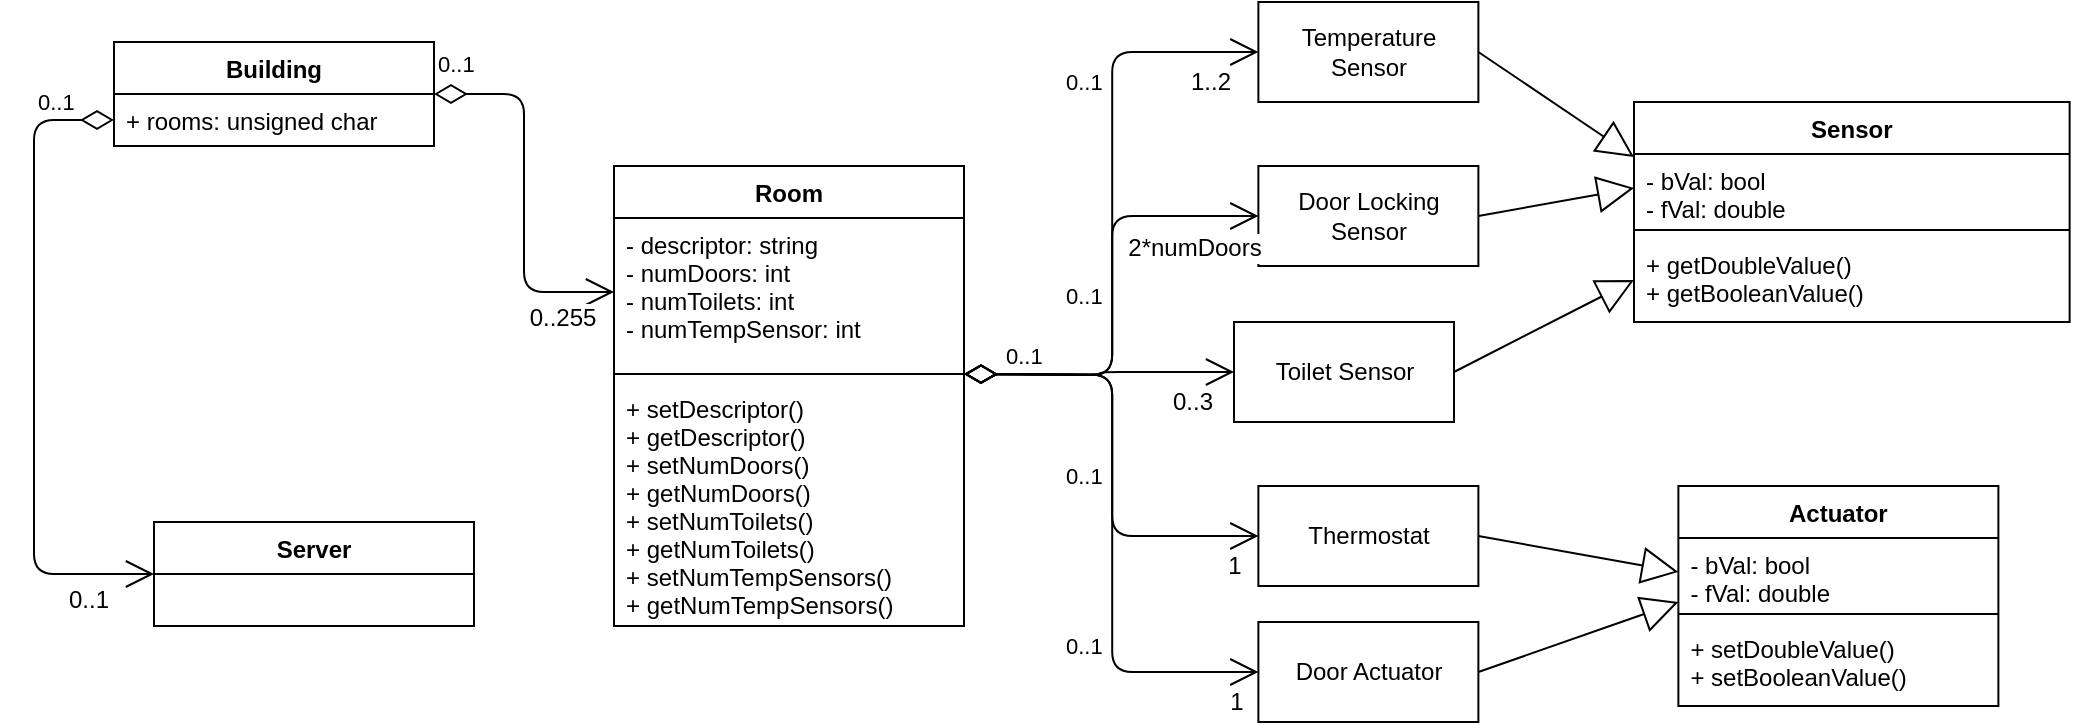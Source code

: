 <mxfile version="12.9.3" type="device"><diagram id="3Pt5scajPjNzUHkOrpBH" name="Page-1"><mxGraphModel dx="980" dy="719" grid="1" gridSize="10" guides="1" tooltips="1" connect="1" arrows="1" fold="1" page="1" pageScale="1" pageWidth="1169" pageHeight="827" math="0" shadow="0"><root><mxCell id="0"/><mxCell id="1" parent="0"/><mxCell id="AfueZ1ysDypsQj0NQMHV-8" value="Temperature&lt;br&gt;Sensor" style="html=1;" parent="1" vertex="1"><mxGeometry x="732.19" y="320" width="110" height="50" as="geometry"/></mxCell><mxCell id="AfueZ1ysDypsQj0NQMHV-13" value="Door Locking&lt;br&gt;Sensor" style="html=1;" parent="1" vertex="1"><mxGeometry x="732.19" y="402" width="110" height="50" as="geometry"/></mxCell><mxCell id="AfueZ1ysDypsQj0NQMHV-15" value="0..1" style="endArrow=open;html=1;endSize=12;startArrow=diamondThin;startSize=14;startFill=0;edgeStyle=orthogonalEdgeStyle;align=left;verticalAlign=bottom;entryX=0;entryY=0.5;entryDx=0;entryDy=0;exitX=1;exitY=0.5;exitDx=0;exitDy=0;" parent="1" target="AfueZ1ysDypsQj0NQMHV-8" edge="1"><mxGeometry x="0.375" y="25" relative="1" as="geometry"><mxPoint x="585.0" y="506" as="sourcePoint"/><mxPoint x="660" y="610" as="targetPoint"/><mxPoint as="offset"/></mxGeometry></mxCell><mxCell id="AfueZ1ysDypsQj0NQMHV-16" value="1..2" style="text;html=1;resizable=0;points=[];align=center;verticalAlign=middle;labelBackgroundColor=#ffffff;" parent="AfueZ1ysDypsQj0NQMHV-15" vertex="1" connectable="0"><mxGeometry x="0.903" y="-3" relative="1" as="geometry"><mxPoint x="-9.33" y="12" as="offset"/></mxGeometry></mxCell><mxCell id="AfueZ1ysDypsQj0NQMHV-17" value="" style="endArrow=block;endSize=16;endFill=0;html=1;entryX=0;entryY=0.25;entryDx=0;entryDy=0;exitX=1;exitY=0.5;exitDx=0;exitDy=0;" parent="1" source="AfueZ1ysDypsQj0NQMHV-8" target="AfueZ1ysDypsQj0NQMHV-9" edge="1"><mxGeometry x="0.058" y="-8" width="160" relative="1" as="geometry"><mxPoint x="612.19" y="620" as="sourcePoint"/><mxPoint x="772.19" y="620" as="targetPoint"/><mxPoint as="offset"/></mxGeometry></mxCell><mxCell id="AfueZ1ysDypsQj0NQMHV-18" value="" style="endArrow=block;endSize=16;endFill=0;html=1;entryX=0;entryY=0.5;entryDx=0;entryDy=0;exitX=1;exitY=0.5;exitDx=0;exitDy=0;" parent="1" source="AfueZ1ysDypsQj0NQMHV-13" target="AfueZ1ysDypsQj0NQMHV-10" edge="1"><mxGeometry x="0.058" y="-8" width="160" relative="1" as="geometry"><mxPoint x="862.19" y="550" as="sourcePoint"/><mxPoint x="972.19" y="444.0" as="targetPoint"/><mxPoint as="offset"/></mxGeometry></mxCell><mxCell id="s8RaV9ek4FCz3kDoMfTA-5" value="Thermostat" style="html=1;" parent="1" vertex="1"><mxGeometry x="732.19" y="562" width="110" height="50" as="geometry"/></mxCell><mxCell id="s8RaV9ek4FCz3kDoMfTA-6" value="Toilet Sensor" style="html=1;" parent="1" vertex="1"><mxGeometry x="720" y="480" width="110" height="50" as="geometry"/></mxCell><mxCell id="s8RaV9ek4FCz3kDoMfTA-7" value="" style="endArrow=block;endSize=16;endFill=0;html=1;entryX=0;entryY=0.5;entryDx=0;entryDy=0;exitX=1;exitY=0.5;exitDx=0;exitDy=0;" parent="1" source="s8RaV9ek4FCz3kDoMfTA-6" target="AfueZ1ysDypsQj0NQMHV-12" edge="1"><mxGeometry x="0.058" y="-8" width="160" relative="1" as="geometry"><mxPoint x="852.19" y="441" as="sourcePoint"/><mxPoint x="952.19" y="403" as="targetPoint"/><mxPoint as="offset"/></mxGeometry></mxCell><mxCell id="s8RaV9ek4FCz3kDoMfTA-8" value="" style="endArrow=block;endSize=16;endFill=0;html=1;entryX=0;entryY=0.5;entryDx=0;entryDy=0;exitX=1;exitY=0.5;exitDx=0;exitDy=0;" parent="1" source="s8RaV9ek4FCz3kDoMfTA-5" target="s8RaV9ek4FCz3kDoMfTA-2" edge="1"><mxGeometry x="0.058" y="-8" width="160" relative="1" as="geometry"><mxPoint x="862.19" y="451" as="sourcePoint"/><mxPoint x="962.19" y="413" as="targetPoint"/><mxPoint as="offset"/></mxGeometry></mxCell><mxCell id="WENLsrXnCyXyM0bJ2roN-1" value="Door Actuator" style="html=1;" parent="1" vertex="1"><mxGeometry x="732.19" y="630" width="110" height="50" as="geometry"/></mxCell><mxCell id="WENLsrXnCyXyM0bJ2roN-2" value="" style="endArrow=block;endSize=16;endFill=0;html=1;exitX=1;exitY=0.5;exitDx=0;exitDy=0;" parent="1" source="WENLsrXnCyXyM0bJ2roN-1" edge="1"><mxGeometry x="0.058" y="-8" width="160" relative="1" as="geometry"><mxPoint x="852.19" y="650" as="sourcePoint"/><mxPoint x="942.19" y="620" as="targetPoint"/><mxPoint as="offset"/></mxGeometry></mxCell><mxCell id="WENLsrXnCyXyM0bJ2roN-3" value="0..1" style="endArrow=open;html=1;endSize=12;startArrow=diamondThin;startSize=14;startFill=0;edgeStyle=orthogonalEdgeStyle;align=left;verticalAlign=bottom;exitX=1;exitY=0.5;exitDx=0;exitDy=0;entryX=0;entryY=0.5;entryDx=0;entryDy=0;" parent="1" target="AfueZ1ysDypsQj0NQMHV-13" edge="1"><mxGeometry x="-0.072" y="25" relative="1" as="geometry"><mxPoint x="585.0" y="506" as="sourcePoint"/><mxPoint x="690" y="345" as="targetPoint"/><mxPoint as="offset"/></mxGeometry></mxCell><mxCell id="WENLsrXnCyXyM0bJ2roN-4" value="2*numDoors" style="text;html=1;resizable=0;points=[];align=center;verticalAlign=middle;labelBackgroundColor=#ffffff;" parent="WENLsrXnCyXyM0bJ2roN-3" vertex="1" connectable="0"><mxGeometry x="0.903" y="-3" relative="1" as="geometry"><mxPoint x="-21.4" y="13.0" as="offset"/></mxGeometry></mxCell><mxCell id="WENLsrXnCyXyM0bJ2roN-5" value="0..1" style="endArrow=open;html=1;endSize=12;startArrow=diamondThin;startSize=14;startFill=0;edgeStyle=orthogonalEdgeStyle;align=left;verticalAlign=bottom;entryX=0;entryY=0.5;entryDx=0;entryDy=0;exitX=1;exitY=0.5;exitDx=0;exitDy=0;" parent="1" target="s8RaV9ek4FCz3kDoMfTA-6" edge="1"><mxGeometry x="-0.722" relative="1" as="geometry"><mxPoint x="585.0" y="506" as="sourcePoint"/><mxPoint x="690" y="431" as="targetPoint"/><mxPoint as="offset"/></mxGeometry></mxCell><mxCell id="WENLsrXnCyXyM0bJ2roN-6" value="0..3" style="text;html=1;resizable=0;points=[];align=center;verticalAlign=middle;labelBackgroundColor=#ffffff;" parent="WENLsrXnCyXyM0bJ2roN-5" vertex="1" connectable="0"><mxGeometry x="0.903" y="-3" relative="1" as="geometry"><mxPoint x="-14.57" y="12" as="offset"/></mxGeometry></mxCell><mxCell id="WENLsrXnCyXyM0bJ2roN-7" value="0..1" style="endArrow=open;html=1;endSize=12;startArrow=diamondThin;startSize=14;startFill=0;edgeStyle=orthogonalEdgeStyle;align=left;verticalAlign=bottom;entryX=0;entryY=0.5;entryDx=0;entryDy=0;exitX=1;exitY=0.5;exitDx=0;exitDy=0;" parent="1" target="s8RaV9ek4FCz3kDoMfTA-5" edge="1"><mxGeometry x="0.179" y="-25" relative="1" as="geometry"><mxPoint x="585.0" y="506" as="sourcePoint"/><mxPoint x="700" y="441" as="targetPoint"/><mxPoint as="offset"/></mxGeometry></mxCell><mxCell id="WENLsrXnCyXyM0bJ2roN-8" value="1" style="text;html=1;resizable=0;points=[];align=center;verticalAlign=middle;labelBackgroundColor=#ffffff;" parent="WENLsrXnCyXyM0bJ2roN-7" vertex="1" connectable="0"><mxGeometry x="0.903" y="-3" relative="1" as="geometry"><mxPoint x="-1" y="12" as="offset"/></mxGeometry></mxCell><mxCell id="WENLsrXnCyXyM0bJ2roN-9" value="0..1" style="endArrow=open;html=1;endSize=12;startArrow=diamondThin;startSize=14;startFill=0;edgeStyle=orthogonalEdgeStyle;align=left;verticalAlign=bottom;entryX=0;entryY=0.5;entryDx=0;entryDy=0;" parent="1" target="WENLsrXnCyXyM0bJ2roN-1" edge="1"><mxGeometry x="0.477" y="-25" relative="1" as="geometry"><mxPoint x="585" y="506" as="sourcePoint"/><mxPoint x="710" y="451" as="targetPoint"/><mxPoint as="offset"/></mxGeometry></mxCell><mxCell id="WENLsrXnCyXyM0bJ2roN-10" value="1" style="text;html=1;resizable=0;points=[];align=center;verticalAlign=middle;labelBackgroundColor=#ffffff;" parent="WENLsrXnCyXyM0bJ2roN-9" vertex="1" connectable="0"><mxGeometry x="0.903" y="-3" relative="1" as="geometry"><mxPoint x="3.03" y="12" as="offset"/></mxGeometry></mxCell><mxCell id="ifOFFngiT0fjm3P6TJ4v-1" value="0..1" style="endArrow=open;html=1;endSize=12;startArrow=diamondThin;startSize=14;startFill=0;edgeStyle=orthogonalEdgeStyle;align=left;verticalAlign=bottom;entryX=0;entryY=0.5;entryDx=0;entryDy=0;exitX=1;exitY=0.5;exitDx=0;exitDy=0;" parent="1" source="8rGbKCpb8fRgauV8azQm-3" target="1Cw-T90w7NJkS-9PfeAJ-12" edge="1"><mxGeometry x="-1" y="6" relative="1" as="geometry"><mxPoint x="371" y="456" as="sourcePoint"/><mxPoint x="425" y="407.0" as="targetPoint"/><mxPoint as="offset"/></mxGeometry></mxCell><mxCell id="ifOFFngiT0fjm3P6TJ4v-2" value="0..255" style="text;html=1;resizable=0;points=[];align=center;verticalAlign=middle;labelBackgroundColor=#ffffff;" parent="ifOFFngiT0fjm3P6TJ4v-1" vertex="1" connectable="0"><mxGeometry x="0.903" y="-3" relative="1" as="geometry"><mxPoint x="-16.9" y="10" as="offset"/></mxGeometry></mxCell><mxCell id="1Cw-T90w7NJkS-9PfeAJ-3" value="0..1" style="endArrow=open;html=1;endSize=12;startArrow=diamondThin;startSize=14;startFill=0;edgeStyle=orthogonalEdgeStyle;align=left;verticalAlign=bottom;entryX=0;entryY=0.5;entryDx=0;entryDy=0;exitX=0;exitY=0.5;exitDx=0;exitDy=0;" parent="1" source="8rGbKCpb8fRgauV8azQm-4" target="1Cw-T90w7NJkS-9PfeAJ-1" edge="1"><mxGeometry x="-0.755" relative="1" as="geometry"><mxPoint x="130" y="379" as="sourcePoint"/><mxPoint x="440" y="466" as="targetPoint"/><mxPoint as="offset"/><Array as="points"><mxPoint x="120" y="379"/><mxPoint x="120" y="606"/></Array></mxGeometry></mxCell><mxCell id="1Cw-T90w7NJkS-9PfeAJ-4" value="0..1" style="text;html=1;resizable=0;points=[];align=center;verticalAlign=middle;labelBackgroundColor=#ffffff;" parent="1Cw-T90w7NJkS-9PfeAJ-3" vertex="1" connectable="0"><mxGeometry x="0.903" y="-3" relative="1" as="geometry"><mxPoint x="-16.9" y="10" as="offset"/></mxGeometry></mxCell><mxCell id="8rGbKCpb8fRgauV8azQm-3" value="Building" style="swimlane;fontStyle=1;align=center;verticalAlign=top;childLayout=stackLayout;horizontal=1;startSize=26;horizontalStack=0;resizeParent=1;resizeParentMax=0;resizeLast=0;collapsible=1;marginBottom=0;" parent="1" vertex="1"><mxGeometry x="160" y="340" width="160" height="52" as="geometry"/></mxCell><mxCell id="1Cw-T90w7NJkS-9PfeAJ-1" value="Server" style="swimlane;fontStyle=1;align=center;verticalAlign=top;childLayout=stackLayout;horizontal=1;startSize=26;horizontalStack=0;resizeParent=1;resizeParentMax=0;resizeLast=0;collapsible=1;marginBottom=0;" parent="1" vertex="1"><mxGeometry x="180" y="580" width="160" height="52" as="geometry"><mxRectangle x="180" y="580" width="70" height="26" as="alternateBounds"/></mxGeometry></mxCell><mxCell id="8rGbKCpb8fRgauV8azQm-4" value="+ rooms: unsigned char" style="text;strokeColor=none;fillColor=none;align=left;verticalAlign=top;spacingLeft=4;spacingRight=4;overflow=hidden;rotatable=0;points=[[0,0.5],[1,0.5]];portConstraint=eastwest;" parent="1" vertex="1"><mxGeometry x="160" y="366" width="160" height="26" as="geometry"/></mxCell><mxCell id="1Cw-T90w7NJkS-9PfeAJ-11" value="Room" style="swimlane;fontStyle=1;align=center;verticalAlign=top;childLayout=stackLayout;horizontal=1;startSize=26;horizontalStack=0;resizeParent=1;resizeParentMax=0;resizeLast=0;collapsible=1;marginBottom=0;" parent="1" vertex="1"><mxGeometry x="410" y="402" width="175" height="230" as="geometry"/></mxCell><mxCell id="1Cw-T90w7NJkS-9PfeAJ-12" value="- descriptor: string &#10;- numDoors: int&#10;- numToilets: int&#10;- numTempSensor: int&#10;" style="text;strokeColor=none;fillColor=none;align=left;verticalAlign=top;spacingLeft=4;spacingRight=4;overflow=hidden;rotatable=0;points=[[0,0.5],[1,0.5]];portConstraint=eastwest;" parent="1Cw-T90w7NJkS-9PfeAJ-11" vertex="1"><mxGeometry y="26" width="175" height="74" as="geometry"/></mxCell><mxCell id="1Cw-T90w7NJkS-9PfeAJ-13" value="" style="line;strokeWidth=1;fillColor=none;align=left;verticalAlign=middle;spacingTop=-1;spacingLeft=3;spacingRight=3;rotatable=0;labelPosition=right;points=[];portConstraint=eastwest;" parent="1Cw-T90w7NJkS-9PfeAJ-11" vertex="1"><mxGeometry y="100" width="175" height="8" as="geometry"/></mxCell><mxCell id="1Cw-T90w7NJkS-9PfeAJ-14" value="+ setDescriptor()&#10;+ getDescriptor()&#10;+ setNumDoors()&#10;+ getNumDoors()&#10;+ setNumToilets()&#10;+ getNumToilets()&#10;+ setNumTempSensors()&#10;+ getNumTempSensors()" style="text;strokeColor=none;fillColor=none;align=left;verticalAlign=top;spacingLeft=4;spacingRight=4;overflow=hidden;rotatable=0;points=[[0,0.5],[1,0.5]];portConstraint=eastwest;" parent="1Cw-T90w7NJkS-9PfeAJ-11" vertex="1"><mxGeometry y="108" width="175" height="122" as="geometry"/></mxCell><mxCell id="s8RaV9ek4FCz3kDoMfTA-1" value="Actuator" style="swimlane;fontStyle=1;align=center;verticalAlign=top;childLayout=stackLayout;horizontal=1;startSize=26;horizontalStack=0;resizeParent=1;resizeParentMax=0;resizeLast=0;collapsible=1;marginBottom=0;" parent="1" vertex="1"><mxGeometry x="942.19" y="562" width="160" height="110" as="geometry"/></mxCell><mxCell id="s8RaV9ek4FCz3kDoMfTA-2" value="- bVal: bool&#10;- fVal: double" style="text;strokeColor=none;fillColor=none;align=left;verticalAlign=top;spacingLeft=4;spacingRight=4;overflow=hidden;rotatable=0;points=[[0,0.5],[1,0.5]];portConstraint=eastwest;" parent="s8RaV9ek4FCz3kDoMfTA-1" vertex="1"><mxGeometry y="26" width="160" height="34" as="geometry"/></mxCell><mxCell id="s8RaV9ek4FCz3kDoMfTA-3" value="" style="line;strokeWidth=1;fillColor=none;align=left;verticalAlign=middle;spacingTop=-1;spacingLeft=3;spacingRight=3;rotatable=0;labelPosition=right;points=[];portConstraint=eastwest;" parent="s8RaV9ek4FCz3kDoMfTA-1" vertex="1"><mxGeometry y="60" width="160" height="8" as="geometry"/></mxCell><mxCell id="s8RaV9ek4FCz3kDoMfTA-4" value="+ setDoubleValue()&#10;+ setBooleanValue()" style="text;strokeColor=none;fillColor=none;align=left;verticalAlign=top;spacingLeft=4;spacingRight=4;overflow=hidden;rotatable=0;points=[[0,0.5],[1,0.5]];portConstraint=eastwest;" parent="s8RaV9ek4FCz3kDoMfTA-1" vertex="1"><mxGeometry y="68" width="160" height="42" as="geometry"/></mxCell><mxCell id="AfueZ1ysDypsQj0NQMHV-9" value="Sensor" style="swimlane;fontStyle=1;align=center;verticalAlign=top;childLayout=stackLayout;horizontal=1;startSize=26;horizontalStack=0;resizeParent=1;resizeParentMax=0;resizeLast=0;collapsible=1;marginBottom=0;" parent="1" vertex="1"><mxGeometry x="920" y="370" width="217.81" height="110" as="geometry"/></mxCell><mxCell id="AfueZ1ysDypsQj0NQMHV-10" value="- bVal: bool&#10;- fVal: double" style="text;strokeColor=none;fillColor=none;align=left;verticalAlign=top;spacingLeft=4;spacingRight=4;overflow=hidden;rotatable=0;points=[[0,0.5],[1,0.5]];portConstraint=eastwest;" parent="AfueZ1ysDypsQj0NQMHV-9" vertex="1"><mxGeometry y="26" width="217.81" height="34" as="geometry"/></mxCell><mxCell id="AfueZ1ysDypsQj0NQMHV-11" value="" style="line;strokeWidth=1;fillColor=none;align=left;verticalAlign=middle;spacingTop=-1;spacingLeft=3;spacingRight=3;rotatable=0;labelPosition=right;points=[];portConstraint=eastwest;" parent="AfueZ1ysDypsQj0NQMHV-9" vertex="1"><mxGeometry y="60" width="217.81" height="8" as="geometry"/></mxCell><mxCell id="AfueZ1ysDypsQj0NQMHV-12" value="+ getDoubleValue()&#10;+ getBooleanValue()" style="text;strokeColor=none;fillColor=none;align=left;verticalAlign=top;spacingLeft=4;spacingRight=4;overflow=hidden;rotatable=0;points=[[0,0.5],[1,0.5]];portConstraint=eastwest;" parent="AfueZ1ysDypsQj0NQMHV-9" vertex="1"><mxGeometry y="68" width="217.81" height="42" as="geometry"/></mxCell></root></mxGraphModel></diagram></mxfile>